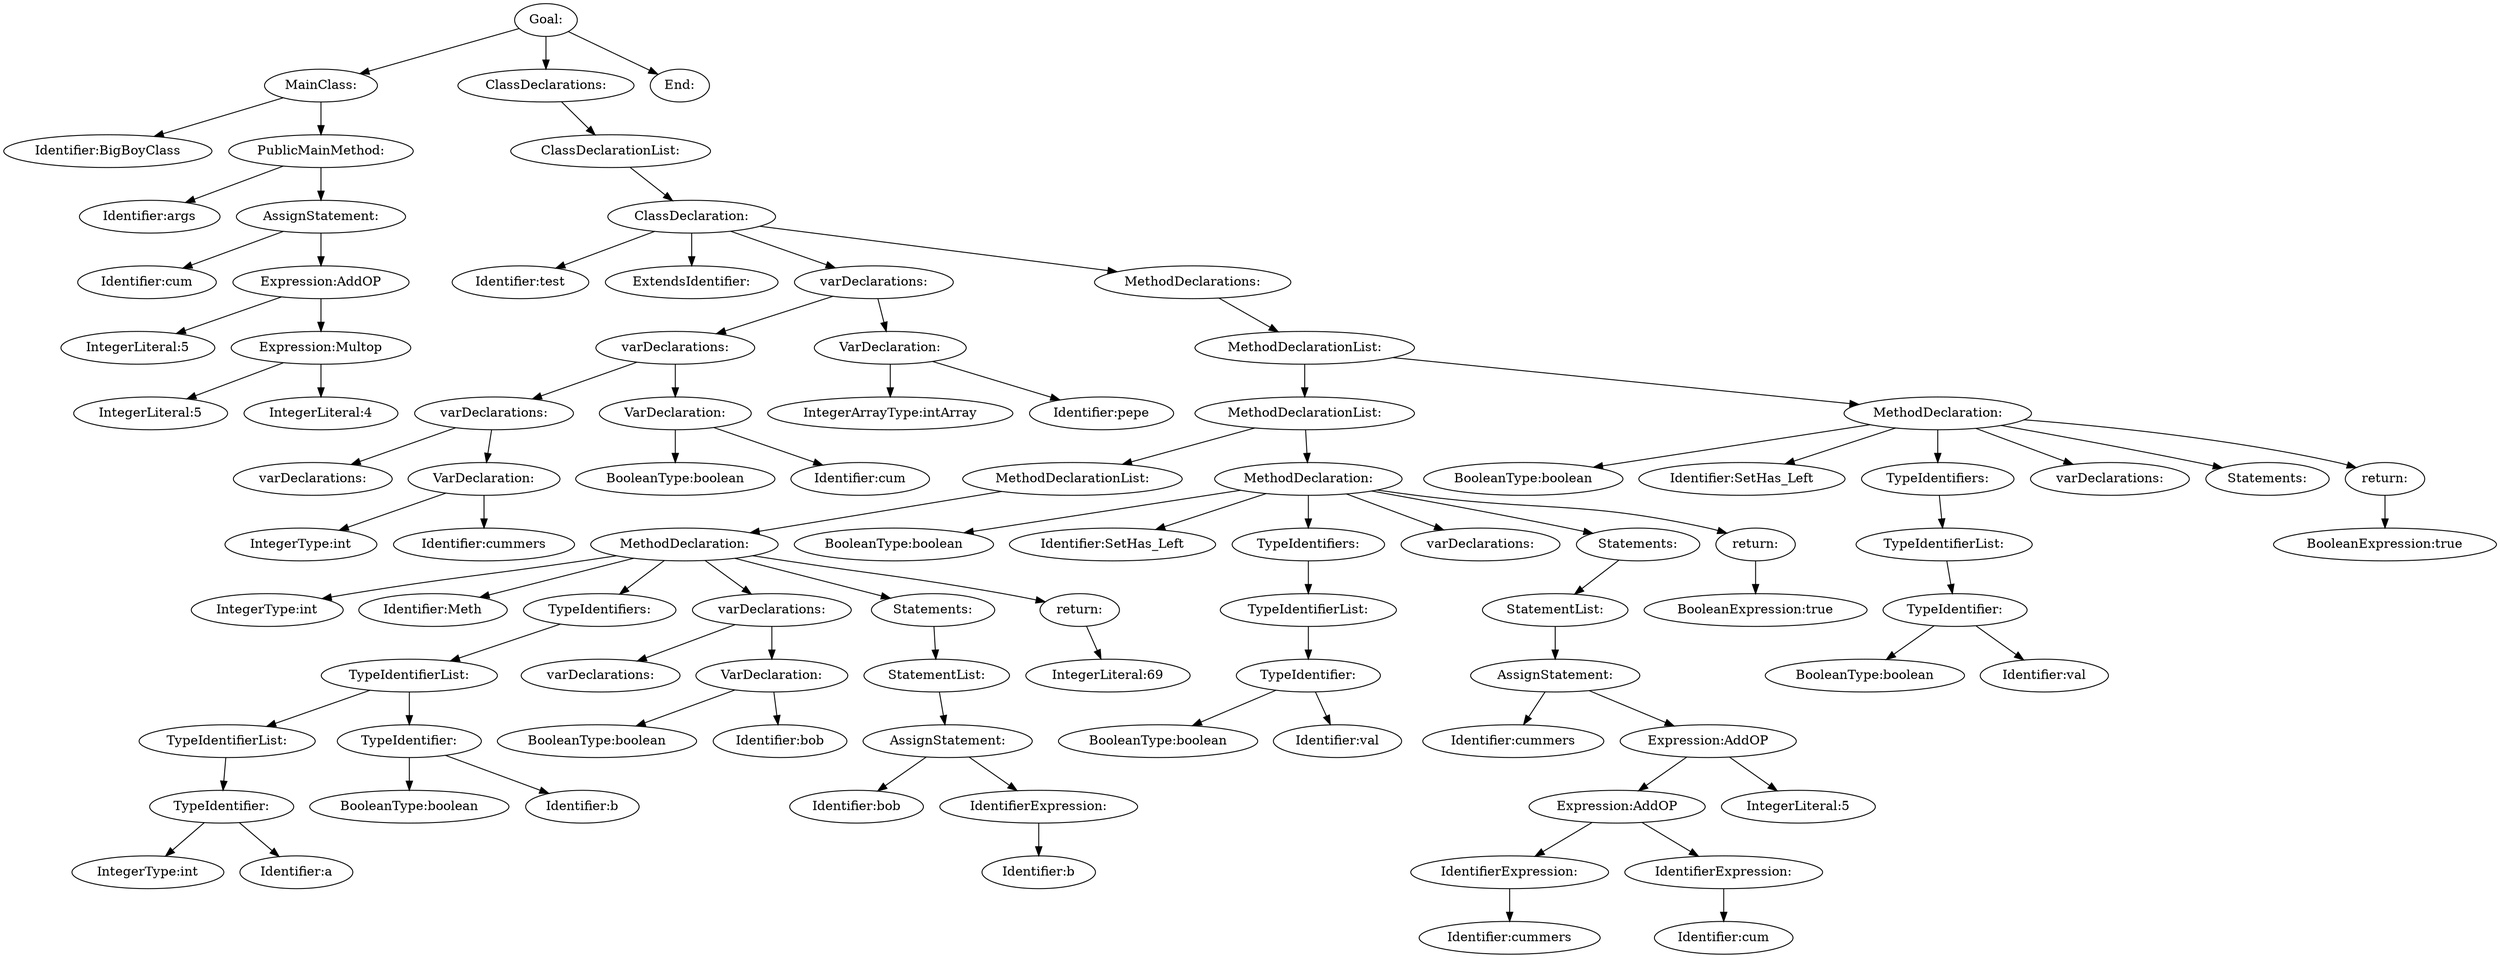 digraph {
n0 [label="Goal:"];
n1 [label="MainClass:"];
n2 [label="Identifier:BigBoyClass"];
n1 -> n2
n3 [label="PublicMainMethod:"];
n4 [label="Identifier:args"];
n3 -> n4
n5 [label="AssignStatement:"];
n6 [label="Identifier:cum"];
n5 -> n6
n7 [label="Expression:AddOP"];
n8 [label="IntegerLiteral:5"];
n7 -> n8
n9 [label="Expression:Multop"];
n10 [label="IntegerLiteral:5"];
n9 -> n10
n11 [label="IntegerLiteral:4"];
n9 -> n11
n7 -> n9
n5 -> n7
n3 -> n5
n1 -> n3
n0 -> n1
n12 [label="ClassDeclarations:"];
n13 [label="ClassDeclarationList:"];
n14 [label="ClassDeclaration:"];
n15 [label="Identifier:test"];
n14 -> n15
n16 [label="ExtendsIdentifier:"];
n14 -> n16
n17 [label="varDeclarations:"];
n18 [label="varDeclarations:"];
n19 [label="varDeclarations:"];
n20 [label="varDeclarations:"];
n19 -> n20
n21 [label="VarDeclaration:"];
n22 [label="IntegerType:int"];
n21 -> n22
n23 [label="Identifier:cummers"];
n21 -> n23
n19 -> n21
n18 -> n19
n24 [label="VarDeclaration:"];
n25 [label="BooleanType:boolean"];
n24 -> n25
n26 [label="Identifier:cum"];
n24 -> n26
n18 -> n24
n17 -> n18
n27 [label="VarDeclaration:"];
n28 [label="IntegerArrayType:intArray"];
n27 -> n28
n29 [label="Identifier:pepe"];
n27 -> n29
n17 -> n27
n14 -> n17
n30 [label="MethodDeclarations:"];
n31 [label="MethodDeclarationList:"];
n32 [label="MethodDeclarationList:"];
n33 [label="MethodDeclarationList:"];
n34 [label="MethodDeclaration:"];
n35 [label="IntegerType:int"];
n34 -> n35
n36 [label="Identifier:Meth"];
n34 -> n36
n37 [label="TypeIdentifiers:"];
n38 [label="TypeIdentifierList:"];
n39 [label="TypeIdentifierList:"];
n40 [label="TypeIdentifier:"];
n41 [label="IntegerType:int"];
n40 -> n41
n42 [label="Identifier:a"];
n40 -> n42
n39 -> n40
n38 -> n39
n43 [label="TypeIdentifier:"];
n44 [label="BooleanType:boolean"];
n43 -> n44
n45 [label="Identifier:b"];
n43 -> n45
n38 -> n43
n37 -> n38
n34 -> n37
n46 [label="varDeclarations:"];
n47 [label="varDeclarations:"];
n46 -> n47
n48 [label="VarDeclaration:"];
n49 [label="BooleanType:boolean"];
n48 -> n49
n50 [label="Identifier:bob"];
n48 -> n50
n46 -> n48
n34 -> n46
n51 [label="Statements:"];
n52 [label="StatementList:"];
n53 [label="AssignStatement:"];
n54 [label="Identifier:bob"];
n53 -> n54
n55 [label="IdentifierExpression:"];
n56 [label="Identifier:b"];
n55 -> n56
n53 -> n55
n52 -> n53
n51 -> n52
n34 -> n51
n57 [label="return:"];
n58 [label="IntegerLiteral:69"];
n57 -> n58
n34 -> n57
n33 -> n34
n32 -> n33
n59 [label="MethodDeclaration:"];
n60 [label="BooleanType:boolean"];
n59 -> n60
n61 [label="Identifier:SetHas_Left"];
n59 -> n61
n62 [label="TypeIdentifiers:"];
n63 [label="TypeIdentifierList:"];
n64 [label="TypeIdentifier:"];
n65 [label="BooleanType:boolean"];
n64 -> n65
n66 [label="Identifier:val"];
n64 -> n66
n63 -> n64
n62 -> n63
n59 -> n62
n67 [label="varDeclarations:"];
n59 -> n67
n68 [label="Statements:"];
n69 [label="StatementList:"];
n70 [label="AssignStatement:"];
n71 [label="Identifier:cummers"];
n70 -> n71
n72 [label="Expression:AddOP"];
n73 [label="Expression:AddOP"];
n74 [label="IdentifierExpression:"];
n75 [label="Identifier:cummers"];
n74 -> n75
n73 -> n74
n76 [label="IdentifierExpression:"];
n77 [label="Identifier:cum"];
n76 -> n77
n73 -> n76
n72 -> n73
n78 [label="IntegerLiteral:5"];
n72 -> n78
n70 -> n72
n69 -> n70
n68 -> n69
n59 -> n68
n79 [label="return:"];
n80 [label="BooleanExpression:true"];
n79 -> n80
n59 -> n79
n32 -> n59
n31 -> n32
n81 [label="MethodDeclaration:"];
n82 [label="BooleanType:boolean"];
n81 -> n82
n83 [label="Identifier:SetHas_Left"];
n81 -> n83
n84 [label="TypeIdentifiers:"];
n85 [label="TypeIdentifierList:"];
n86 [label="TypeIdentifier:"];
n87 [label="BooleanType:boolean"];
n86 -> n87
n88 [label="Identifier:val"];
n86 -> n88
n85 -> n86
n84 -> n85
n81 -> n84
n89 [label="varDeclarations:"];
n81 -> n89
n90 [label="Statements:"];
n81 -> n90
n91 [label="return:"];
n92 [label="BooleanExpression:true"];
n91 -> n92
n81 -> n91
n31 -> n81
n30 -> n31
n14 -> n30
n13 -> n14
n12 -> n13
n0 -> n12
n93 [label="End:"];
n0 -> n93
}
